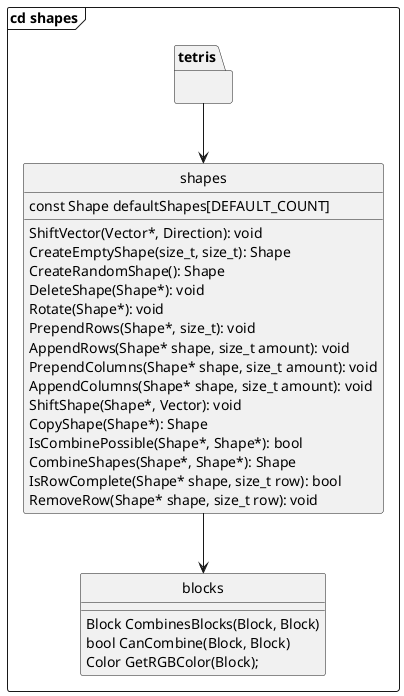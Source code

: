 @startuml
hide circle
top to bottom direction

frame "cd shapes" {
    package tetris {}
    class blocks {
        Block CombinesBlocks(Block, Block)
        bool CanCombine(Block, Block)
        Color GetRGBColor(Block);
    }
    class shapes {
        const Shape defaultShapes[DEFAULT_COUNT]
        ShiftVector(Vector*, Direction): void
        CreateEmptyShape(size_t, size_t): Shape
        CreateRandomShape(): Shape
        DeleteShape(Shape*): void
        Rotate(Shape*): void
        PrependRows(Shape*, size_t): void
        AppendRows(Shape* shape, size_t amount): void
        PrependColumns(Shape* shape, size_t amount): void
        AppendColumns(Shape* shape, size_t amount): void
        ShiftShape(Shape*, Vector): void
        CopyShape(Shape*): Shape
        IsCombinePossible(Shape*, Shape*): bool
        CombineShapes(Shape*, Shape*): Shape
        IsRowComplete(Shape* shape, size_t row): bool
        RemoveRow(Shape* shape, size_t row): void
    }

    tetris --> shapes
    shapes --> blocks
}
@enduml